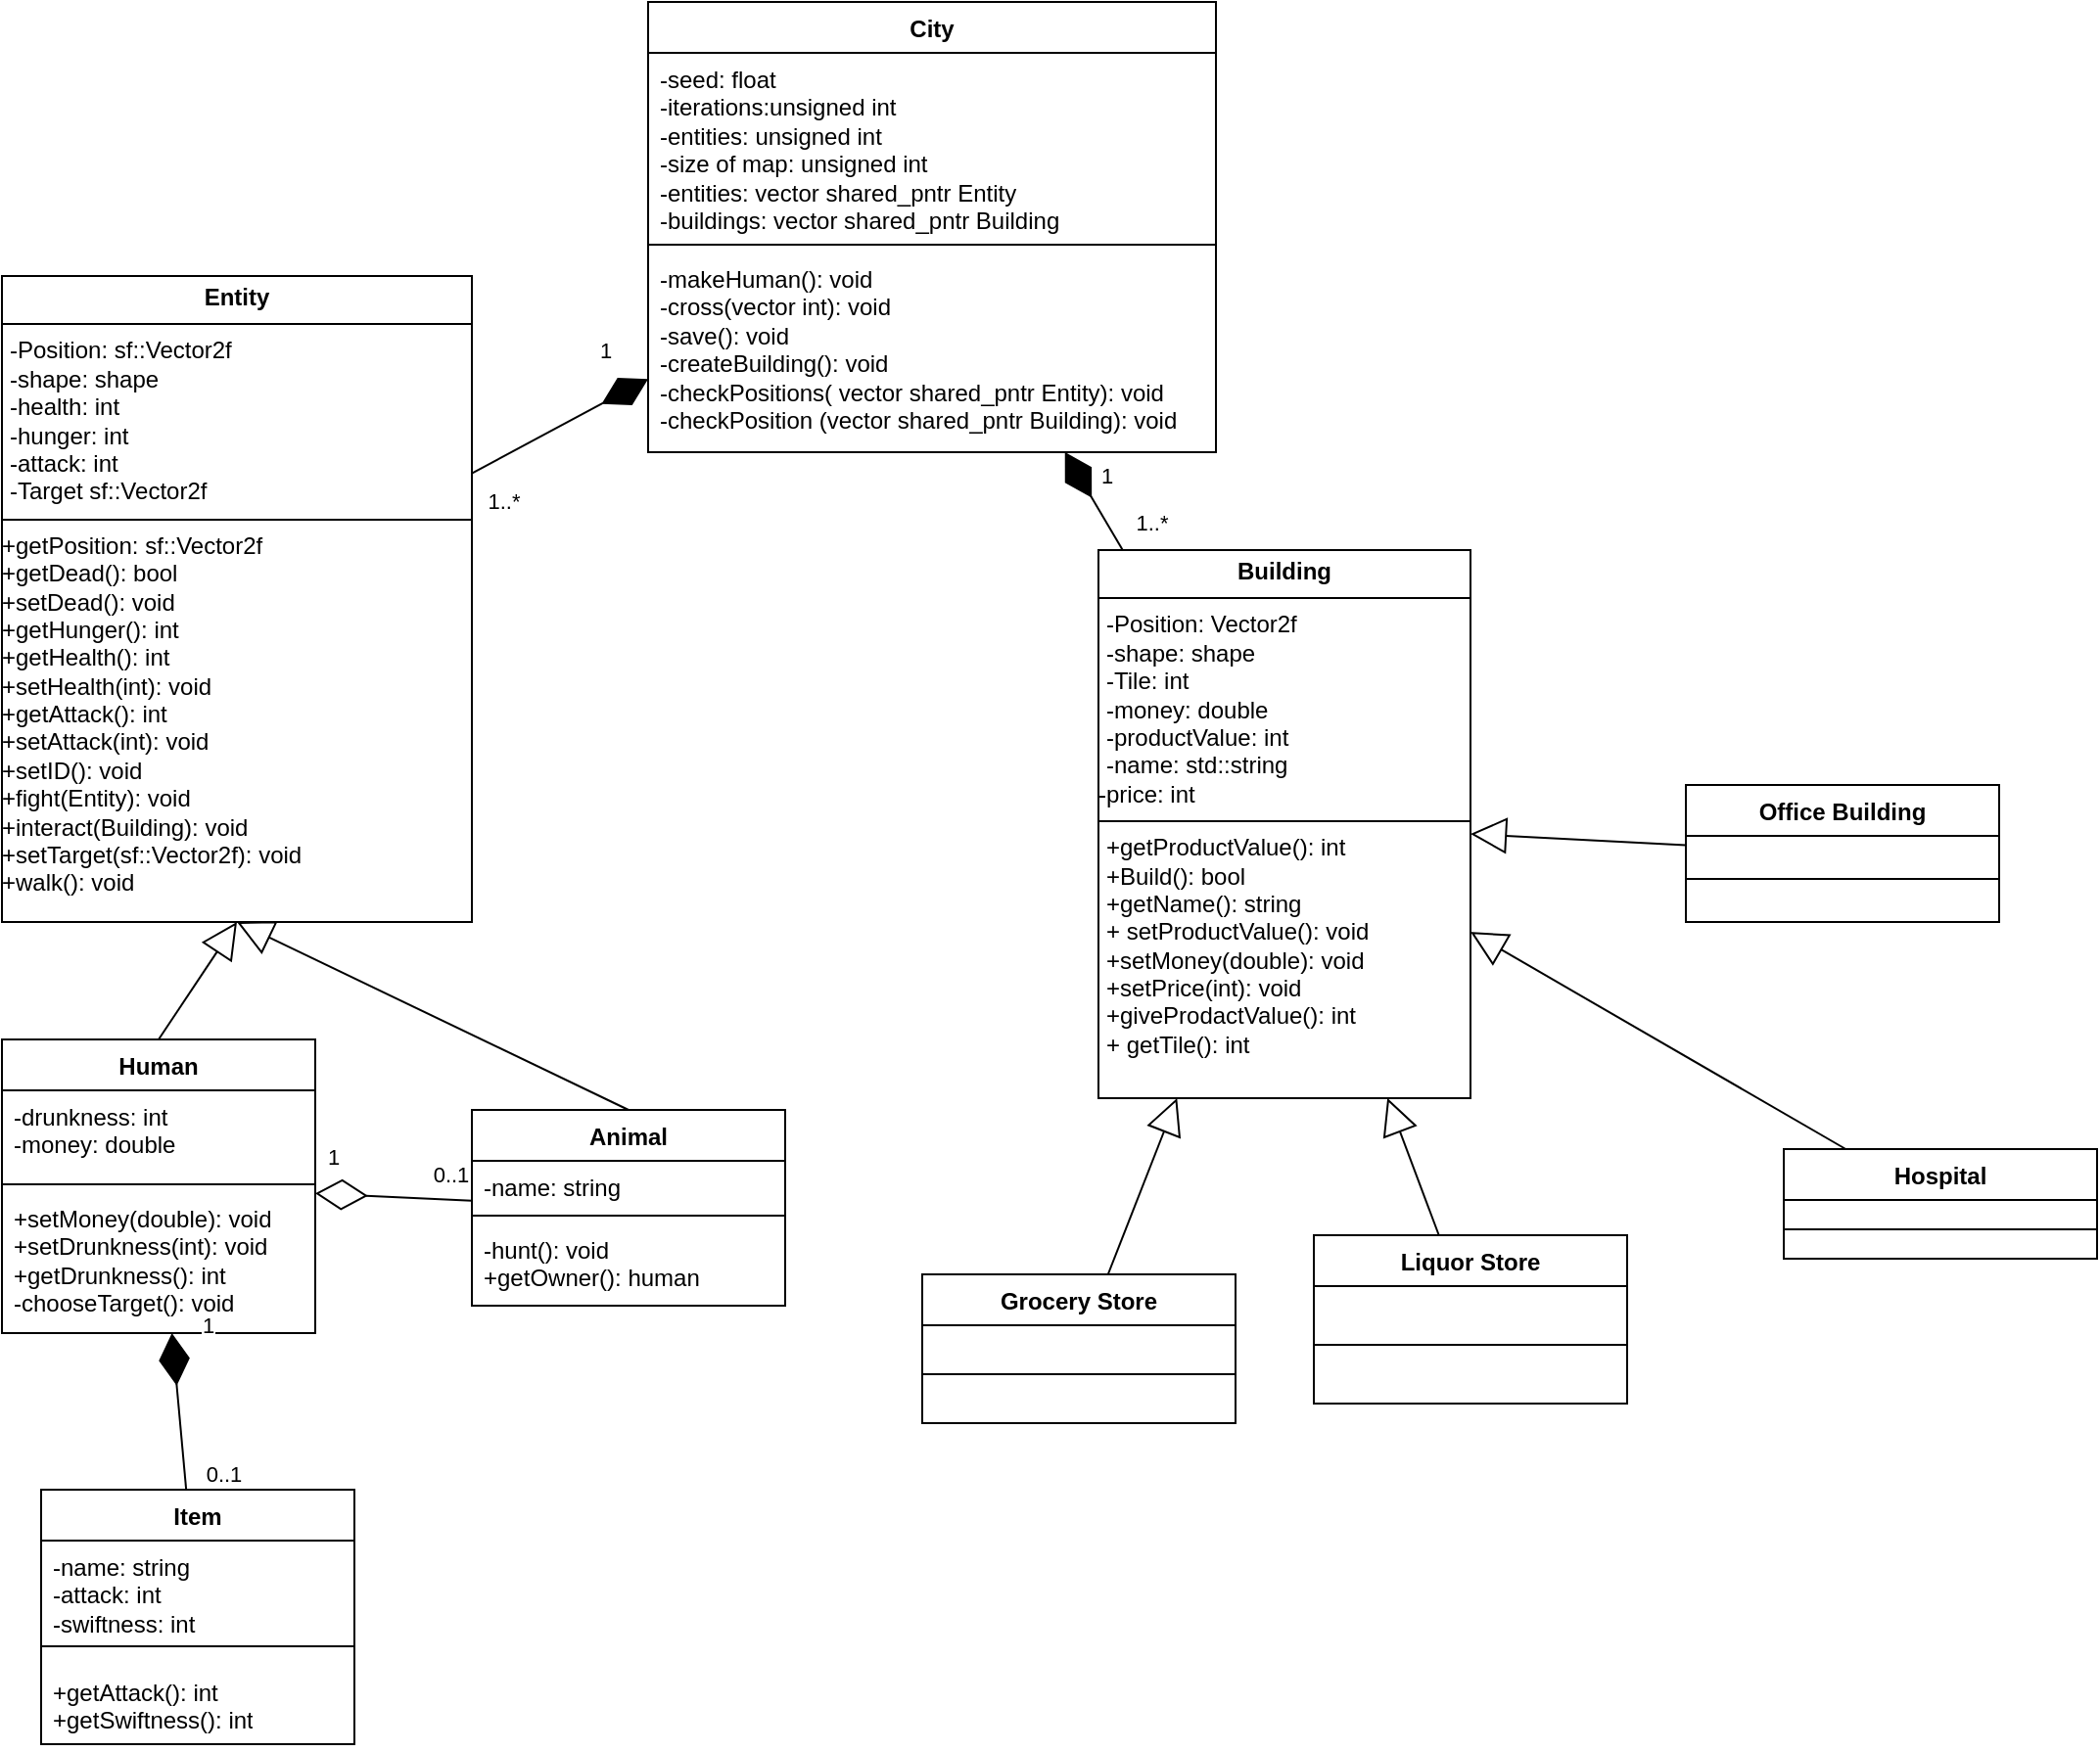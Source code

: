 <mxfile version="27.0.5">
  <diagram name="Strona-1" id="0-YDl_hUyRBihAvIV0TR">
    <mxGraphModel dx="1042" dy="659" grid="1" gridSize="10" guides="1" tooltips="1" connect="1" arrows="1" fold="1" page="1" pageScale="1" pageWidth="827" pageHeight="1169" math="0" shadow="0">
      <root>
        <mxCell id="0" />
        <mxCell id="1" parent="0" />
        <mxCell id="An5B5ql-5GJ8fOp5tiDr-14" value="City" style="swimlane;fontStyle=1;align=center;verticalAlign=top;childLayout=stackLayout;horizontal=1;startSize=26;horizontalStack=0;resizeParent=1;resizeParentMax=0;resizeLast=0;collapsible=1;marginBottom=0;whiteSpace=wrap;html=1;" parent="1" vertex="1">
          <mxGeometry x="520" y="30" width="290" height="230" as="geometry">
            <mxRectangle x="560" y="120" width="100" height="30" as="alternateBounds" />
          </mxGeometry>
        </mxCell>
        <mxCell id="An5B5ql-5GJ8fOp5tiDr-15" value="&lt;div&gt;-seed: float&lt;/div&gt;&lt;div&gt;-iterations:&lt;span class=&quot;html-span xdj266r x11i5rnm xat24cr x1mh8g0r xexx8yu x4uap5 x18d9i69 xkhd6sd x1hl2dhg x16tdsg8 x1vvkbs x4k7w5x x1h91t0o x1h9r5lt x1jfb8zj xv2umb2 x1beo9mf xaigb6o x12ejxvf x3igimt xarpa2k xedcshv x1lytzrv x1t2pt76 x7ja8zs x1qrby5j&quot;&gt;&lt;span dir=&quot;auto&quot; style=&quot;----base-line-clamp-line-height: 20.0px; --lineHeight: 20.0px;&quot; class=&quot;x1lliihq x1plvlek xryxfnj x1n2onr6 x1ji0vk5 x18bv5gf x193iq5w xeuugli x13faqbe x1vvkbs x1s928wv xhkezso x1gmr53x x1cpjm7i x1fgarty x1943h6x x1xmvt09 x6prxxf x1fcty0u xw2npq5 xudqn12 x3x7a5m xq9mrsl&quot;&gt;unsigned int&lt;/span&gt;&lt;/span&gt;&lt;/div&gt;&lt;div&gt;-entities: &lt;span class=&quot;html-span xdj266r x11i5rnm xat24cr x1mh8g0r xexx8yu x4uap5 x18d9i69 xkhd6sd x1hl2dhg x16tdsg8 x1vvkbs x4k7w5x x1h91t0o x1h9r5lt x1jfb8zj xv2umb2 x1beo9mf xaigb6o x12ejxvf x3igimt xarpa2k xedcshv x1lytzrv x1t2pt76 x7ja8zs x1qrby5j&quot;&gt;&lt;span dir=&quot;auto&quot; style=&quot;----base-line-clamp-line-height: 20.0px; --lineHeight: 20.0px;&quot; class=&quot;x1lliihq x1plvlek xryxfnj x1n2onr6 x1ji0vk5 x18bv5gf x193iq5w xeuugli x13faqbe x1vvkbs x1s928wv xhkezso x1gmr53x x1cpjm7i x1fgarty x1943h6x x1xmvt09 x6prxxf x1fcty0u xw2npq5 xudqn12 x3x7a5m xq9mrsl&quot;&gt;unsigned int&lt;/span&gt;&lt;/span&gt;&lt;/div&gt;&lt;div&gt;-size of map: &lt;span class=&quot;html-span xdj266r x11i5rnm xat24cr x1mh8g0r xexx8yu x4uap5 x18d9i69 xkhd6sd x1hl2dhg x16tdsg8 x1vvkbs x4k7w5x x1h91t0o x1h9r5lt x1jfb8zj xv2umb2 x1beo9mf xaigb6o x12ejxvf x3igimt xarpa2k xedcshv x1lytzrv x1t2pt76 x7ja8zs x1qrby5j&quot;&gt;&lt;span dir=&quot;auto&quot; style=&quot;----base-line-clamp-line-height: 20.0px; --lineHeight: 20.0px;&quot; class=&quot;x1lliihq x1plvlek xryxfnj x1n2onr6 x1ji0vk5 x18bv5gf x193iq5w xeuugli x13faqbe x1vvkbs x1s928wv xhkezso x1gmr53x x1cpjm7i x1fgarty x1943h6x x1xmvt09 x6prxxf x1fcty0u xw2npq5 xudqn12 x3x7a5m xq9mrsl&quot;&gt;unsigned int&lt;/span&gt;&lt;/span&gt;&lt;/div&gt;&lt;div&gt;-entities: vector shared_pntr Entity&lt;/div&gt;&lt;div&gt;-buildings: vector shared_pntr Building&lt;/div&gt;&lt;div&gt;&lt;br&gt;&lt;/div&gt;&lt;div&gt;&lt;br&gt;&lt;/div&gt;" style="text;strokeColor=none;fillColor=none;align=left;verticalAlign=top;spacingLeft=4;spacingRight=4;overflow=hidden;rotatable=0;points=[[0,0.5],[1,0.5]];portConstraint=eastwest;whiteSpace=wrap;html=1;" parent="An5B5ql-5GJ8fOp5tiDr-14" vertex="1">
          <mxGeometry y="26" width="290" height="94" as="geometry" />
        </mxCell>
        <mxCell id="An5B5ql-5GJ8fOp5tiDr-16" value="" style="line;strokeWidth=1;fillColor=none;align=left;verticalAlign=middle;spacingTop=-1;spacingLeft=3;spacingRight=3;rotatable=0;labelPosition=right;points=[];portConstraint=eastwest;strokeColor=inherit;" parent="An5B5ql-5GJ8fOp5tiDr-14" vertex="1">
          <mxGeometry y="120" width="290" height="8" as="geometry" />
        </mxCell>
        <mxCell id="An5B5ql-5GJ8fOp5tiDr-17" value="&lt;div&gt;-makeHuman(): void&lt;/div&gt;&lt;div&gt;-cross(vector int): void&lt;/div&gt;&lt;div&gt;-&lt;span class=&quot;html-span xdj266r x11i5rnm xat24cr x1mh8g0r xexx8yu x4uap5 x18d9i69 xkhd6sd x1hl2dhg x16tdsg8 x1vvkbs x4k7w5x x1h91t0o x1h9r5lt x1jfb8zj xv2umb2 x1beo9mf xaigb6o x12ejxvf x3igimt xarpa2k xedcshv x1lytzrv x1t2pt76 x7ja8zs x1qrby5j&quot;&gt;&lt;span dir=&quot;auto&quot; style=&quot;----base-line-clamp-line-height: 20.0px; --lineHeight: 20.0px;&quot; class=&quot;x1lliihq x1plvlek xryxfnj x1n2onr6 x1ji0vk5 x18bv5gf x193iq5w xeuugli x13faqbe x1vvkbs x1s928wv xhkezso x1gmr53x x1cpjm7i x1fgarty x1943h6x x1xmvt09 x6prxxf x1fcty0u xnba3h0 xudqn12 x3x7a5m xq9mrsl&quot;&gt;save(): void&lt;/span&gt;&lt;/span&gt;&lt;/div&gt;&lt;div&gt;-createBuilding(): void&lt;/div&gt;&lt;div&gt;-checkPositions(&amp;nbsp;&lt;span style=&quot;background-color: transparent; color: light-dark(rgb(0, 0, 0), rgb(255, 255, 255));&quot;&gt;vector shared_pntr Entity): void&lt;br&gt;&lt;/span&gt;-checkPosition (&lt;span style=&quot;background-color: transparent; color: light-dark(rgb(0, 0, 0), rgb(255, 255, 255));&quot;&gt;vector shared_pntr Building&lt;/span&gt;&lt;span style=&quot;background-color: transparent; color: light-dark(rgb(0, 0, 0), rgb(255, 255, 255));&quot;&gt;): void&lt;/span&gt;&lt;/div&gt;" style="text;strokeColor=none;fillColor=none;align=left;verticalAlign=top;spacingLeft=4;spacingRight=4;overflow=hidden;rotatable=0;points=[[0,0.5],[1,0.5]];portConstraint=eastwest;whiteSpace=wrap;html=1;" parent="An5B5ql-5GJ8fOp5tiDr-14" vertex="1">
          <mxGeometry y="128" width="290" height="102" as="geometry" />
        </mxCell>
        <mxCell id="An5B5ql-5GJ8fOp5tiDr-18" value="&lt;p style=&quot;margin:0px;margin-top:4px;text-align:center;&quot;&gt;&lt;b&gt;Entity&lt;/b&gt;&lt;/p&gt;&lt;hr size=&quot;1&quot; style=&quot;border-style:solid;&quot;&gt;&lt;p style=&quot;margin: 0px 0px 0px 4px;&quot;&gt;-Position: sf::Vector2f&lt;/p&gt;&lt;p style=&quot;margin: 0px 0px 0px 4px;&quot;&gt;-shape: shape&lt;/p&gt;&lt;p style=&quot;margin:0px;margin-left:4px;&quot;&gt;&lt;span style=&quot;background-color: transparent; color: light-dark(rgb(0, 0, 0), rgb(255, 255, 255));&quot;&gt;-health: int&lt;/span&gt;&lt;/p&gt;&lt;p style=&quot;margin:0px;margin-left:4px;&quot;&gt;&lt;span style=&quot;background-color: transparent; color: light-dark(rgb(0, 0, 0), rgb(255, 255, 255));&quot;&gt;-hunger: int&lt;/span&gt;&lt;/p&gt;&lt;p style=&quot;margin:0px;margin-left:4px;&quot;&gt;-attack: int&lt;/p&gt;&lt;p style=&quot;margin:0px;margin-left:4px;&quot;&gt;-Target sf::Vector2f&lt;/p&gt;&lt;hr size=&quot;1&quot; style=&quot;border-style:solid;&quot;&gt;&lt;div&gt;+getPosition&lt;span style=&quot;background-color: transparent; color: light-dark(rgb(0, 0, 0), rgb(255, 255, 255));&quot;&gt;: &lt;/span&gt;&lt;span style=&quot;background-color: transparent; color: light-dark(rgb(0, 0, 0), rgb(255, 255, 255));&quot;&gt;sf::Vector2f&lt;/span&gt;&lt;/div&gt;&lt;div&gt;&lt;span style=&quot;background-color: transparent; color: light-dark(rgb(0, 0, 0), rgb(255, 255, 255));&quot;&gt;+getDead(): bool&lt;/span&gt;&lt;/div&gt;&lt;div&gt;+setDead(): void&lt;br&gt;+getHunger(): int&lt;/div&gt;&lt;div&gt;+getHealth(): int&lt;/div&gt;&lt;div&gt;+setHealth(int): void&lt;/div&gt;&lt;div&gt;+getAttack(): int&lt;/div&gt;&lt;div&gt;+setAttack(int): void&lt;/div&gt;&lt;div&gt;+setID(): void&lt;/div&gt;&lt;div&gt;+fight(Entity): void&lt;br&gt;+interact(Building): void&lt;/div&gt;&lt;div&gt;+setTarget(&lt;span style=&quot;background-color: transparent; color: light-dark(rgb(0, 0, 0), rgb(255, 255, 255));&quot;&gt;&lt;/span&gt;&lt;span style=&quot;background-color: transparent; color: light-dark(rgb(0, 0, 0), rgb(255, 255, 255));&quot;&gt;sf::Vector2f&lt;/span&gt;): void&lt;/div&gt;&lt;div&gt;+walk(): void&lt;/div&gt;" style="verticalAlign=top;align=left;overflow=fill;html=1;whiteSpace=wrap;" parent="1" vertex="1">
          <mxGeometry x="190" y="170" width="240" height="330" as="geometry" />
        </mxCell>
        <mxCell id="An5B5ql-5GJ8fOp5tiDr-19" value="&lt;p style=&quot;margin:0px;margin-top:4px;text-align:center;&quot;&gt;&lt;b&gt;Building&lt;/b&gt;&lt;/p&gt;&lt;hr size=&quot;1&quot; style=&quot;border-style:solid;&quot;&gt;&lt;p style=&quot;margin:0px;margin-left:4px;&quot;&gt;-Position: Vector2f&lt;/p&gt;&lt;p style=&quot;margin:0px;margin-left:4px;&quot;&gt;-shape: shape&lt;/p&gt;&lt;p style=&quot;margin:0px;margin-left:4px;&quot;&gt;-Tile: int&lt;/p&gt;&lt;p style=&quot;margin:0px;margin-left:4px;&quot;&gt;-money: double&lt;/p&gt;&lt;p style=&quot;margin:0px;margin-left:4px;&quot;&gt;-productValue: int&lt;/p&gt;&lt;p style=&quot;margin:0px;margin-left:4px;&quot;&gt;-name: std::string&lt;/p&gt;&lt;div&gt;-price: int&lt;/div&gt;&lt;p style=&quot;margin:0px;margin-left:4px;&quot;&gt;&lt;/p&gt;&lt;hr size=&quot;1&quot; style=&quot;border-style:solid;&quot;&gt;&lt;p style=&quot;margin:0px;margin-left:4px;&quot;&gt;+getProductValue(): int&lt;/p&gt;&lt;p style=&quot;margin:0px;margin-left:4px;&quot;&gt;+Build(): bool&lt;/p&gt;&lt;p style=&quot;margin:0px;margin-left:4px;&quot;&gt;+getName(): &lt;span style=&quot;background-color: transparent; color: light-dark(rgb(0, 0, 0), rgb(255, 255, 255));&quot;&gt;string&lt;/span&gt;&lt;/p&gt;&lt;p style=&quot;margin:0px;margin-left:4px;&quot;&gt;+ setProductValue(): &lt;span style=&quot;background-color: transparent; color: light-dark(rgb(0, 0, 0), rgb(255, 255, 255));&quot;&gt;void&lt;/span&gt;&lt;/p&gt;&lt;p style=&quot;margin:0px;margin-left:4px;&quot;&gt;+setMoney(double): &lt;span style=&quot;background-color: transparent; color: light-dark(rgb(0, 0, 0), rgb(255, 255, 255));&quot;&gt;void&lt;/span&gt;&lt;span style=&quot;background-color: transparent; color: light-dark(rgb(0, 0, 0), rgb(255, 255, 255));&quot;&gt;&amp;nbsp;&lt;/span&gt;&lt;/p&gt;&lt;p style=&quot;margin:0px;margin-left:4px;&quot;&gt;&lt;span style=&quot;background-color: transparent; color: light-dark(rgb(0, 0, 0), rgb(255, 255, 255));&quot;&gt;+setPrice(int): void&lt;/span&gt;&lt;/p&gt;&lt;p style=&quot;margin:0px;margin-left:4px;&quot;&gt;+giveProdactValue(): &lt;span style=&quot;background-color: transparent; color: light-dark(rgb(0, 0, 0), rgb(255, 255, 255));&quot;&gt;int&lt;/span&gt;&lt;span style=&quot;background-color: transparent; color: light-dark(rgb(0, 0, 0), rgb(255, 255, 255));&quot;&gt;&amp;nbsp;&lt;/span&gt;&lt;/p&gt;&lt;p style=&quot;margin:0px;margin-left:4px;&quot;&gt;+ getTile(): int&lt;/p&gt;" style="verticalAlign=top;align=left;overflow=fill;html=1;whiteSpace=wrap;" parent="1" vertex="1">
          <mxGeometry x="750" y="310" width="190" height="280" as="geometry" />
        </mxCell>
        <mxCell id="An5B5ql-5GJ8fOp5tiDr-20" value="Human" style="swimlane;fontStyle=1;align=center;verticalAlign=top;childLayout=stackLayout;horizontal=1;startSize=26;horizontalStack=0;resizeParent=1;resizeParentMax=0;resizeLast=0;collapsible=1;marginBottom=0;whiteSpace=wrap;html=1;" parent="1" vertex="1">
          <mxGeometry x="190" y="560" width="160" height="150" as="geometry">
            <mxRectangle x="140" y="680" width="80" height="30" as="alternateBounds" />
          </mxGeometry>
        </mxCell>
        <mxCell id="An5B5ql-5GJ8fOp5tiDr-21" value="&lt;div&gt;&lt;span style=&quot;background-color: transparent; color: light-dark(rgb(0, 0, 0), rgb(255, 255, 255));&quot;&gt;-drunkness: int&lt;/span&gt;&lt;/div&gt;&lt;div&gt;-money: double&lt;/div&gt;" style="text;strokeColor=none;fillColor=none;align=left;verticalAlign=top;spacingLeft=4;spacingRight=4;overflow=hidden;rotatable=0;points=[[0,0.5],[1,0.5]];portConstraint=eastwest;whiteSpace=wrap;html=1;" parent="An5B5ql-5GJ8fOp5tiDr-20" vertex="1">
          <mxGeometry y="26" width="160" height="44" as="geometry" />
        </mxCell>
        <mxCell id="An5B5ql-5GJ8fOp5tiDr-22" value="" style="line;strokeWidth=1;fillColor=none;align=left;verticalAlign=middle;spacingTop=-1;spacingLeft=3;spacingRight=3;rotatable=0;labelPosition=right;points=[];portConstraint=eastwest;strokeColor=inherit;" parent="An5B5ql-5GJ8fOp5tiDr-20" vertex="1">
          <mxGeometry y="70" width="160" height="8" as="geometry" />
        </mxCell>
        <mxCell id="An5B5ql-5GJ8fOp5tiDr-23" value="&lt;div&gt;&lt;span style=&quot;background-color: transparent; color: light-dark(rgb(0, 0, 0), rgb(255, 255, 255));&quot;&gt;+setMoney(double): void&lt;/span&gt;&lt;/div&gt;&lt;div&gt;&lt;span style=&quot;background-color: transparent; color: light-dark(rgb(0, 0, 0), rgb(255, 255, 255));&quot;&gt;+setDrunkness(int): void&lt;/span&gt;&lt;/div&gt;&lt;div&gt;&lt;span style=&quot;background-color: transparent; color: light-dark(rgb(0, 0, 0), rgb(255, 255, 255));&quot;&gt;+getDrunkness(): int&lt;/span&gt;&lt;/div&gt;&lt;div&gt;&lt;span style=&quot;background-color: transparent; color: light-dark(rgb(0, 0, 0), rgb(255, 255, 255));&quot;&gt;-chooseTarget(): void&lt;/span&gt;&lt;/div&gt;" style="text;strokeColor=none;fillColor=none;align=left;verticalAlign=top;spacingLeft=4;spacingRight=4;overflow=hidden;rotatable=0;points=[[0,0.5],[1,0.5]];portConstraint=eastwest;whiteSpace=wrap;html=1;" parent="An5B5ql-5GJ8fOp5tiDr-20" vertex="1">
          <mxGeometry y="78" width="160" height="72" as="geometry" />
        </mxCell>
        <mxCell id="An5B5ql-5GJ8fOp5tiDr-24" value="Animal" style="swimlane;fontStyle=1;align=center;verticalAlign=top;childLayout=stackLayout;horizontal=1;startSize=26;horizontalStack=0;resizeParent=1;resizeParentMax=0;resizeLast=0;collapsible=1;marginBottom=0;whiteSpace=wrap;html=1;" parent="1" vertex="1">
          <mxGeometry x="430" y="596" width="160" height="100" as="geometry" />
        </mxCell>
        <mxCell id="An5B5ql-5GJ8fOp5tiDr-25" value="&lt;div&gt;&lt;span style=&quot;background-color: transparent; color: light-dark(rgb(0, 0, 0), rgb(255, 255, 255));&quot;&gt;-name: string&lt;/span&gt;&lt;/div&gt;" style="text;strokeColor=none;fillColor=none;align=left;verticalAlign=top;spacingLeft=4;spacingRight=4;overflow=hidden;rotatable=0;points=[[0,0.5],[1,0.5]];portConstraint=eastwest;whiteSpace=wrap;html=1;" parent="An5B5ql-5GJ8fOp5tiDr-24" vertex="1">
          <mxGeometry y="26" width="160" height="24" as="geometry" />
        </mxCell>
        <mxCell id="An5B5ql-5GJ8fOp5tiDr-26" value="" style="line;strokeWidth=1;fillColor=none;align=left;verticalAlign=middle;spacingTop=-1;spacingLeft=3;spacingRight=3;rotatable=0;labelPosition=right;points=[];portConstraint=eastwest;strokeColor=inherit;" parent="An5B5ql-5GJ8fOp5tiDr-24" vertex="1">
          <mxGeometry y="50" width="160" height="8" as="geometry" />
        </mxCell>
        <mxCell id="An5B5ql-5GJ8fOp5tiDr-27" value="&lt;div&gt;-hunt(): void&lt;/div&gt;&lt;div&gt;+getOwner(): human&lt;/div&gt;" style="text;strokeColor=none;fillColor=none;align=left;verticalAlign=top;spacingLeft=4;spacingRight=4;overflow=hidden;rotatable=0;points=[[0,0.5],[1,0.5]];portConstraint=eastwest;whiteSpace=wrap;html=1;" parent="An5B5ql-5GJ8fOp5tiDr-24" vertex="1">
          <mxGeometry y="58" width="160" height="42" as="geometry" />
        </mxCell>
        <mxCell id="An5B5ql-5GJ8fOp5tiDr-28" value="Item" style="swimlane;fontStyle=1;align=center;verticalAlign=top;childLayout=stackLayout;horizontal=1;startSize=26;horizontalStack=0;resizeParent=1;resizeParentMax=0;resizeLast=0;collapsible=1;marginBottom=0;whiteSpace=wrap;html=1;" parent="1" vertex="1">
          <mxGeometry x="210" y="790" width="160" height="130" as="geometry" />
        </mxCell>
        <mxCell id="An5B5ql-5GJ8fOp5tiDr-29" value="&lt;div&gt;-name: string&lt;/div&gt;&lt;div&gt;-attack: int&lt;/div&gt;&lt;div&gt;-swiftness: int&lt;/div&gt;" style="text;strokeColor=none;fillColor=none;align=left;verticalAlign=top;spacingLeft=4;spacingRight=4;overflow=hidden;rotatable=0;points=[[0,0.5],[1,0.5]];portConstraint=eastwest;whiteSpace=wrap;html=1;" parent="An5B5ql-5GJ8fOp5tiDr-28" vertex="1">
          <mxGeometry y="26" width="160" height="44" as="geometry" />
        </mxCell>
        <mxCell id="An5B5ql-5GJ8fOp5tiDr-30" value="" style="line;strokeWidth=1;fillColor=none;align=left;verticalAlign=middle;spacingTop=-1;spacingLeft=3;spacingRight=3;rotatable=0;labelPosition=right;points=[];portConstraint=eastwest;strokeColor=inherit;" parent="An5B5ql-5GJ8fOp5tiDr-28" vertex="1">
          <mxGeometry y="70" width="160" height="20" as="geometry" />
        </mxCell>
        <mxCell id="An5B5ql-5GJ8fOp5tiDr-31" value="+getAttack(): int&lt;div&gt;+getSwiftness(): int&lt;/div&gt;" style="text;strokeColor=none;fillColor=none;align=left;verticalAlign=top;spacingLeft=4;spacingRight=4;overflow=hidden;rotatable=0;points=[[0,0.5],[1,0.5]];portConstraint=eastwest;whiteSpace=wrap;html=1;" parent="An5B5ql-5GJ8fOp5tiDr-28" vertex="1">
          <mxGeometry y="90" width="160" height="40" as="geometry" />
        </mxCell>
        <mxCell id="An5B5ql-5GJ8fOp5tiDr-44" value="" style="endArrow=block;endSize=16;endFill=0;html=1;rounded=0;entryX=0.5;entryY=1;entryDx=0;entryDy=0;exitX=0.5;exitY=0;exitDx=0;exitDy=0;" parent="1" source="An5B5ql-5GJ8fOp5tiDr-20" target="An5B5ql-5GJ8fOp5tiDr-18" edge="1">
          <mxGeometry width="160" relative="1" as="geometry">
            <mxPoint x="270" y="520" as="sourcePoint" />
            <mxPoint x="325" y="475" as="targetPoint" />
          </mxGeometry>
        </mxCell>
        <mxCell id="An5B5ql-5GJ8fOp5tiDr-45" value="" style="endArrow=block;endSize=16;endFill=0;html=1;rounded=0;entryX=0.5;entryY=1;entryDx=0;entryDy=0;exitX=0.5;exitY=0;exitDx=0;exitDy=0;" parent="1" source="An5B5ql-5GJ8fOp5tiDr-24" target="An5B5ql-5GJ8fOp5tiDr-18" edge="1">
          <mxGeometry width="160" relative="1" as="geometry">
            <mxPoint x="550" y="470" as="sourcePoint" />
            <mxPoint x="550" y="390" as="targetPoint" />
          </mxGeometry>
        </mxCell>
        <mxCell id="An5B5ql-5GJ8fOp5tiDr-61" value="Grocery Store" style="swimlane;fontStyle=1;align=center;verticalAlign=top;childLayout=stackLayout;horizontal=1;startSize=26;horizontalStack=0;resizeParent=1;resizeParentMax=0;resizeLast=0;collapsible=1;marginBottom=0;whiteSpace=wrap;html=1;" parent="1" vertex="1">
          <mxGeometry x="660" y="680" width="160" height="76" as="geometry" />
        </mxCell>
        <mxCell id="An5B5ql-5GJ8fOp5tiDr-63" value="" style="line;strokeWidth=1;fillColor=none;align=left;verticalAlign=middle;spacingTop=-1;spacingLeft=3;spacingRight=3;rotatable=0;labelPosition=right;points=[];portConstraint=eastwest;strokeColor=inherit;" parent="An5B5ql-5GJ8fOp5tiDr-61" vertex="1">
          <mxGeometry y="26" width="160" height="50" as="geometry" />
        </mxCell>
        <mxCell id="An5B5ql-5GJ8fOp5tiDr-65" value="Liquor Store" style="swimlane;fontStyle=1;align=center;verticalAlign=top;childLayout=stackLayout;horizontal=1;startSize=26;horizontalStack=0;resizeParent=1;resizeParentMax=0;resizeLast=0;collapsible=1;marginBottom=0;whiteSpace=wrap;html=1;" parent="1" vertex="1">
          <mxGeometry x="860" y="660" width="160" height="86" as="geometry" />
        </mxCell>
        <mxCell id="An5B5ql-5GJ8fOp5tiDr-67" value="" style="line;strokeWidth=1;fillColor=none;align=left;verticalAlign=middle;spacingTop=-1;spacingLeft=3;spacingRight=3;rotatable=0;labelPosition=right;points=[];portConstraint=eastwest;strokeColor=inherit;" parent="An5B5ql-5GJ8fOp5tiDr-65" vertex="1">
          <mxGeometry y="26" width="160" height="60" as="geometry" />
        </mxCell>
        <mxCell id="An5B5ql-5GJ8fOp5tiDr-69" value="Hospital" style="swimlane;fontStyle=1;align=center;verticalAlign=top;childLayout=stackLayout;horizontal=1;startSize=26;horizontalStack=0;resizeParent=1;resizeParentMax=0;resizeLast=0;collapsible=1;marginBottom=0;whiteSpace=wrap;html=1;" parent="1" vertex="1">
          <mxGeometry x="1100" y="616" width="160" height="56" as="geometry" />
        </mxCell>
        <mxCell id="An5B5ql-5GJ8fOp5tiDr-71" value="" style="line;strokeWidth=1;fillColor=none;align=left;verticalAlign=middle;spacingTop=-1;spacingLeft=3;spacingRight=3;rotatable=0;labelPosition=right;points=[];portConstraint=eastwest;strokeColor=inherit;" parent="An5B5ql-5GJ8fOp5tiDr-69" vertex="1">
          <mxGeometry y="26" width="160" height="30" as="geometry" />
        </mxCell>
        <mxCell id="An5B5ql-5GJ8fOp5tiDr-73" value="Office Building" style="swimlane;fontStyle=1;align=center;verticalAlign=top;childLayout=stackLayout;horizontal=1;startSize=26;horizontalStack=0;resizeParent=1;resizeParentMax=0;resizeLast=0;collapsible=1;marginBottom=0;whiteSpace=wrap;html=1;" parent="1" vertex="1">
          <mxGeometry x="1050" y="430" width="160" height="70" as="geometry" />
        </mxCell>
        <mxCell id="An5B5ql-5GJ8fOp5tiDr-75" value="" style="line;strokeWidth=1;fillColor=none;align=left;verticalAlign=middle;spacingTop=-1;spacingLeft=3;spacingRight=3;rotatable=0;labelPosition=right;points=[];portConstraint=eastwest;strokeColor=inherit;" parent="An5B5ql-5GJ8fOp5tiDr-73" vertex="1">
          <mxGeometry y="26" width="160" height="44" as="geometry" />
        </mxCell>
        <mxCell id="An5B5ql-5GJ8fOp5tiDr-80" value="" style="endArrow=block;endSize=16;endFill=0;html=1;rounded=0;" parent="1" source="An5B5ql-5GJ8fOp5tiDr-61" target="An5B5ql-5GJ8fOp5tiDr-19" edge="1">
          <mxGeometry width="160" relative="1" as="geometry">
            <mxPoint x="670" y="740" as="sourcePoint" />
            <mxPoint x="621" y="681" as="targetPoint" />
          </mxGeometry>
        </mxCell>
        <mxCell id="An5B5ql-5GJ8fOp5tiDr-81" value="" style="endArrow=block;endSize=16;endFill=0;html=1;rounded=0;" parent="1" source="An5B5ql-5GJ8fOp5tiDr-65" target="An5B5ql-5GJ8fOp5tiDr-19" edge="1">
          <mxGeometry width="160" relative="1" as="geometry">
            <mxPoint x="807" y="490" as="sourcePoint" />
            <mxPoint x="832" y="430" as="targetPoint" />
          </mxGeometry>
        </mxCell>
        <mxCell id="An5B5ql-5GJ8fOp5tiDr-82" value="" style="endArrow=block;endSize=16;endFill=0;html=1;rounded=0;" parent="1" source="An5B5ql-5GJ8fOp5tiDr-69" target="An5B5ql-5GJ8fOp5tiDr-19" edge="1">
          <mxGeometry width="160" relative="1" as="geometry">
            <mxPoint x="817" y="500" as="sourcePoint" />
            <mxPoint x="842" y="440" as="targetPoint" />
          </mxGeometry>
        </mxCell>
        <mxCell id="An5B5ql-5GJ8fOp5tiDr-83" value="" style="endArrow=block;endSize=16;endFill=0;html=1;rounded=0;" parent="1" source="An5B5ql-5GJ8fOp5tiDr-73" target="An5B5ql-5GJ8fOp5tiDr-19" edge="1">
          <mxGeometry width="160" relative="1" as="geometry">
            <mxPoint x="827" y="510" as="sourcePoint" />
            <mxPoint x="852" y="450" as="targetPoint" />
          </mxGeometry>
        </mxCell>
        <mxCell id="An5B5ql-5GJ8fOp5tiDr-90" value="0..1" style="endArrow=diamondThin;endFill=1;endSize=24;html=1;rounded=0;" parent="1" source="An5B5ql-5GJ8fOp5tiDr-28" target="An5B5ql-5GJ8fOp5tiDr-20" edge="1">
          <mxGeometry x="-0.841" y="-20" width="160" relative="1" as="geometry">
            <mxPoint x="300" y="670" as="sourcePoint" />
            <mxPoint x="460" y="670" as="targetPoint" />
            <mxPoint as="offset" />
          </mxGeometry>
        </mxCell>
        <mxCell id="An5B5ql-5GJ8fOp5tiDr-91" value="1" style="edgeLabel;html=1;align=center;verticalAlign=middle;resizable=0;points=[];" parent="An5B5ql-5GJ8fOp5tiDr-90" vertex="1" connectable="0">
          <mxGeometry x="0.196" y="-2" relative="1" as="geometry">
            <mxPoint x="13" y="-36" as="offset" />
          </mxGeometry>
        </mxCell>
        <mxCell id="An5B5ql-5GJ8fOp5tiDr-92" value="1" style="endArrow=diamondThin;endFill=0;endSize=24;html=1;rounded=0;" parent="1" source="An5B5ql-5GJ8fOp5tiDr-24" target="An5B5ql-5GJ8fOp5tiDr-20" edge="1">
          <mxGeometry x="0.8" y="-19" width="160" relative="1" as="geometry">
            <mxPoint x="400" y="810" as="sourcePoint" />
            <mxPoint x="560" y="810" as="targetPoint" />
            <mxPoint as="offset" />
          </mxGeometry>
        </mxCell>
        <mxCell id="An5B5ql-5GJ8fOp5tiDr-93" value="0..1" style="edgeLabel;html=1;align=center;verticalAlign=middle;resizable=0;points=[];" parent="An5B5ql-5GJ8fOp5tiDr-92" vertex="1" connectable="0">
          <mxGeometry x="-0.187" y="1" relative="1" as="geometry">
            <mxPoint x="21" y="-13" as="offset" />
          </mxGeometry>
        </mxCell>
        <mxCell id="An5B5ql-5GJ8fOp5tiDr-94" value="1..*" style="endArrow=diamondThin;endFill=1;endSize=24;html=1;rounded=0;" parent="1" source="An5B5ql-5GJ8fOp5tiDr-18" target="An5B5ql-5GJ8fOp5tiDr-14" edge="1">
          <mxGeometry x="-0.841" y="-20" width="160" relative="1" as="geometry">
            <mxPoint x="350" y="266" as="sourcePoint" />
            <mxPoint x="350" y="140" as="targetPoint" />
            <mxPoint as="offset" />
          </mxGeometry>
        </mxCell>
        <mxCell id="An5B5ql-5GJ8fOp5tiDr-95" value="1" style="edgeLabel;html=1;align=center;verticalAlign=middle;resizable=0;points=[];" parent="An5B5ql-5GJ8fOp5tiDr-94" vertex="1" connectable="0">
          <mxGeometry x="0.196" y="-2" relative="1" as="geometry">
            <mxPoint x="13" y="-36" as="offset" />
          </mxGeometry>
        </mxCell>
        <mxCell id="An5B5ql-5GJ8fOp5tiDr-96" value="1..*" style="endArrow=diamondThin;endFill=1;endSize=24;html=1;rounded=0;" parent="1" source="An5B5ql-5GJ8fOp5tiDr-19" target="An5B5ql-5GJ8fOp5tiDr-14" edge="1">
          <mxGeometry x="-0.841" y="-20" width="160" relative="1" as="geometry">
            <mxPoint x="780" y="239" as="sourcePoint" />
            <mxPoint x="920" y="150" as="targetPoint" />
            <mxPoint as="offset" />
          </mxGeometry>
        </mxCell>
        <mxCell id="An5B5ql-5GJ8fOp5tiDr-97" value="1" style="edgeLabel;html=1;align=center;verticalAlign=middle;resizable=0;points=[];" parent="An5B5ql-5GJ8fOp5tiDr-96" vertex="1" connectable="0">
          <mxGeometry x="0.196" y="-2" relative="1" as="geometry">
            <mxPoint x="7" y="-8" as="offset" />
          </mxGeometry>
        </mxCell>
      </root>
    </mxGraphModel>
  </diagram>
</mxfile>

